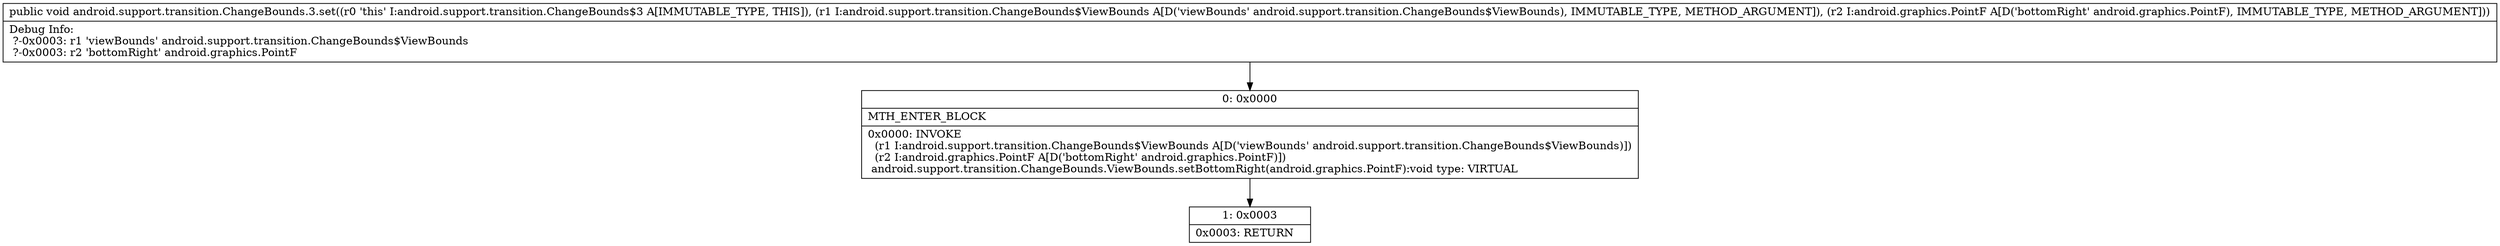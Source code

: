 digraph "CFG forandroid.support.transition.ChangeBounds.3.set(Landroid\/support\/transition\/ChangeBounds$ViewBounds;Landroid\/graphics\/PointF;)V" {
Node_0 [shape=record,label="{0\:\ 0x0000|MTH_ENTER_BLOCK\l|0x0000: INVOKE  \l  (r1 I:android.support.transition.ChangeBounds$ViewBounds A[D('viewBounds' android.support.transition.ChangeBounds$ViewBounds)])\l  (r2 I:android.graphics.PointF A[D('bottomRight' android.graphics.PointF)])\l android.support.transition.ChangeBounds.ViewBounds.setBottomRight(android.graphics.PointF):void type: VIRTUAL \l}"];
Node_1 [shape=record,label="{1\:\ 0x0003|0x0003: RETURN   \l}"];
MethodNode[shape=record,label="{public void android.support.transition.ChangeBounds.3.set((r0 'this' I:android.support.transition.ChangeBounds$3 A[IMMUTABLE_TYPE, THIS]), (r1 I:android.support.transition.ChangeBounds$ViewBounds A[D('viewBounds' android.support.transition.ChangeBounds$ViewBounds), IMMUTABLE_TYPE, METHOD_ARGUMENT]), (r2 I:android.graphics.PointF A[D('bottomRight' android.graphics.PointF), IMMUTABLE_TYPE, METHOD_ARGUMENT]))  | Debug Info:\l  ?\-0x0003: r1 'viewBounds' android.support.transition.ChangeBounds$ViewBounds\l  ?\-0x0003: r2 'bottomRight' android.graphics.PointF\l}"];
MethodNode -> Node_0;
Node_0 -> Node_1;
}

